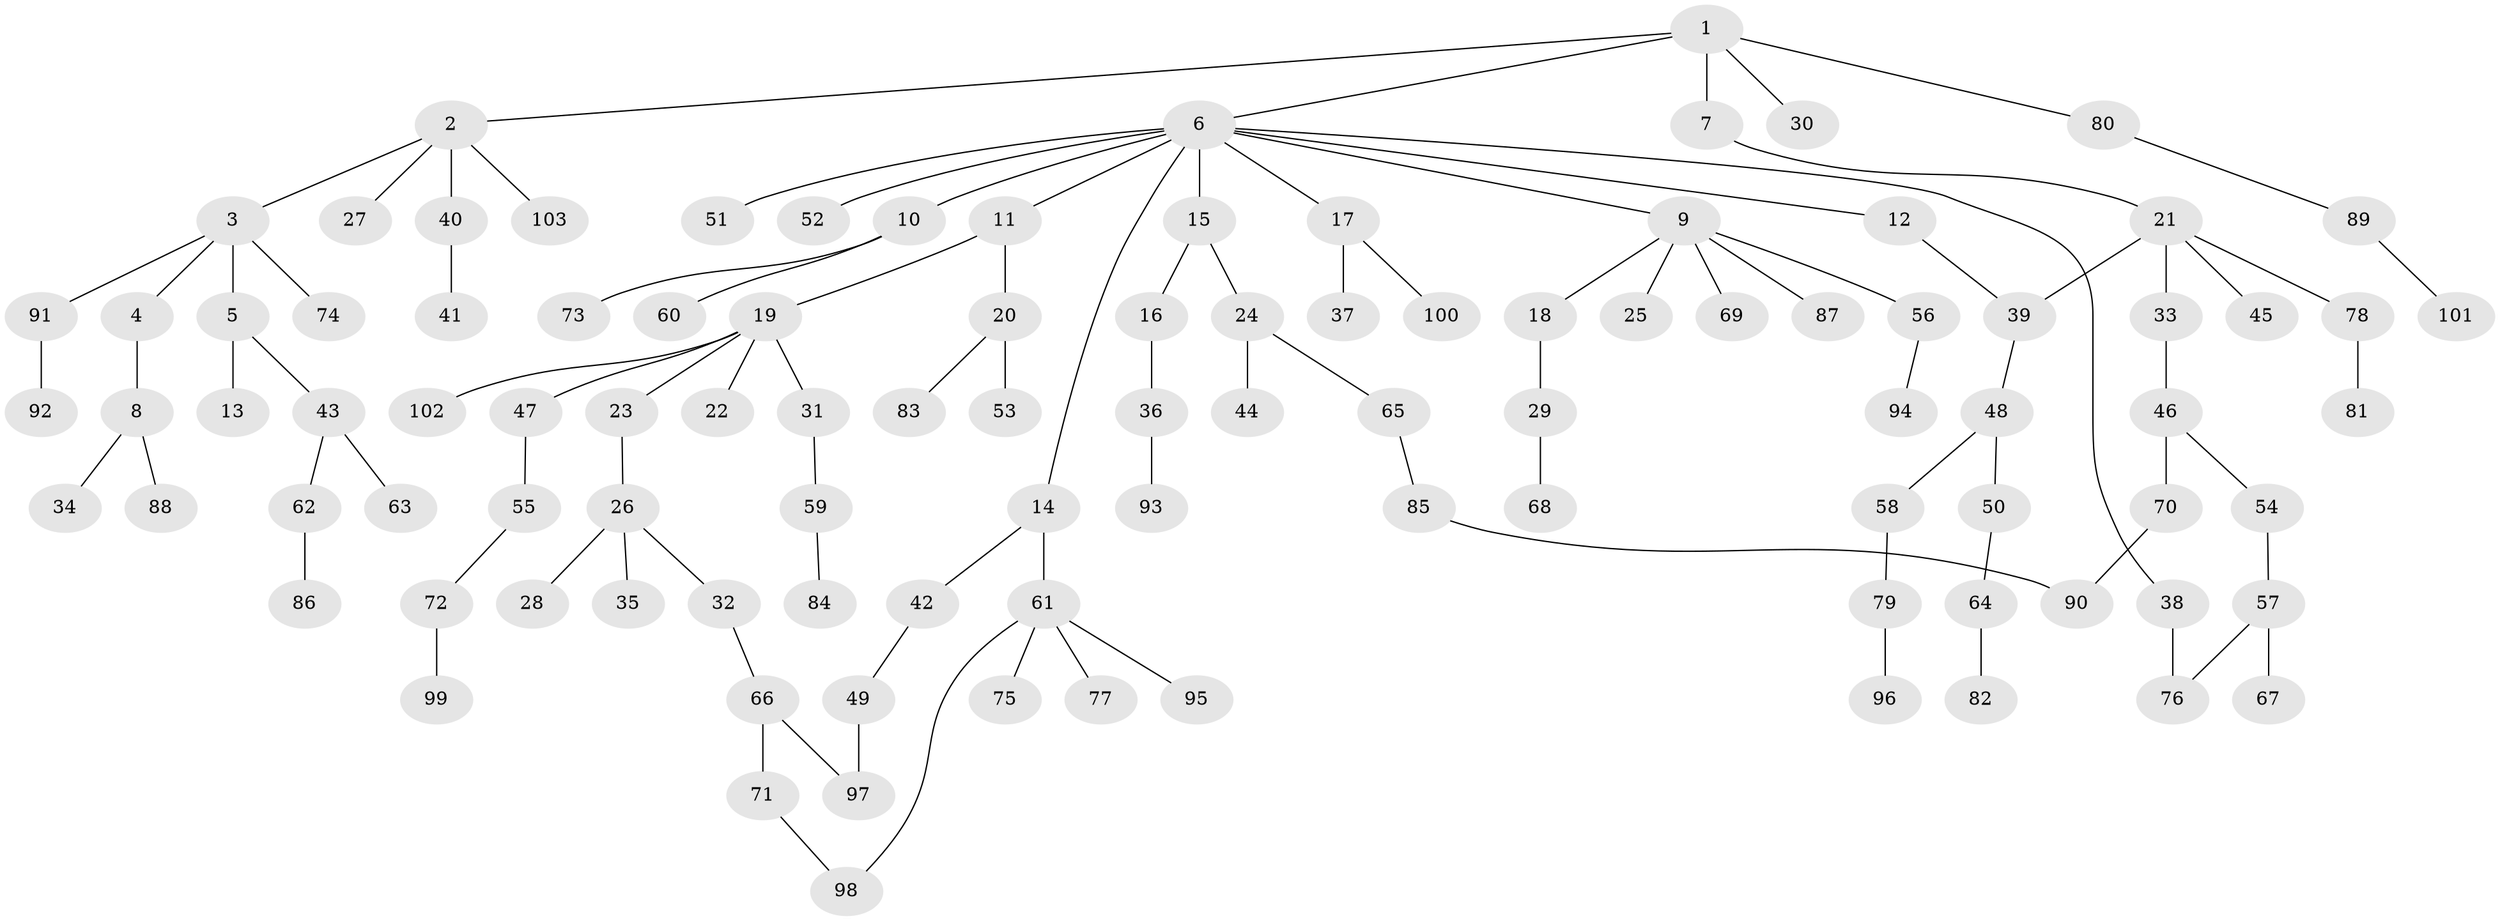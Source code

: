 // Generated by graph-tools (version 1.1) at 2025/42/03/09/25 04:42:08]
// undirected, 103 vertices, 107 edges
graph export_dot {
graph [start="1"]
  node [color=gray90,style=filled];
  1;
  2;
  3;
  4;
  5;
  6;
  7;
  8;
  9;
  10;
  11;
  12;
  13;
  14;
  15;
  16;
  17;
  18;
  19;
  20;
  21;
  22;
  23;
  24;
  25;
  26;
  27;
  28;
  29;
  30;
  31;
  32;
  33;
  34;
  35;
  36;
  37;
  38;
  39;
  40;
  41;
  42;
  43;
  44;
  45;
  46;
  47;
  48;
  49;
  50;
  51;
  52;
  53;
  54;
  55;
  56;
  57;
  58;
  59;
  60;
  61;
  62;
  63;
  64;
  65;
  66;
  67;
  68;
  69;
  70;
  71;
  72;
  73;
  74;
  75;
  76;
  77;
  78;
  79;
  80;
  81;
  82;
  83;
  84;
  85;
  86;
  87;
  88;
  89;
  90;
  91;
  92;
  93;
  94;
  95;
  96;
  97;
  98;
  99;
  100;
  101;
  102;
  103;
  1 -- 2;
  1 -- 6;
  1 -- 7;
  1 -- 30;
  1 -- 80;
  2 -- 3;
  2 -- 27;
  2 -- 40;
  2 -- 103;
  3 -- 4;
  3 -- 5;
  3 -- 74;
  3 -- 91;
  4 -- 8;
  5 -- 13;
  5 -- 43;
  6 -- 9;
  6 -- 10;
  6 -- 11;
  6 -- 12;
  6 -- 14;
  6 -- 15;
  6 -- 17;
  6 -- 38;
  6 -- 51;
  6 -- 52;
  7 -- 21;
  8 -- 34;
  8 -- 88;
  9 -- 18;
  9 -- 25;
  9 -- 56;
  9 -- 69;
  9 -- 87;
  10 -- 60;
  10 -- 73;
  11 -- 19;
  11 -- 20;
  12 -- 39;
  14 -- 42;
  14 -- 61;
  15 -- 16;
  15 -- 24;
  16 -- 36;
  17 -- 37;
  17 -- 100;
  18 -- 29;
  19 -- 22;
  19 -- 23;
  19 -- 31;
  19 -- 47;
  19 -- 102;
  20 -- 53;
  20 -- 83;
  21 -- 33;
  21 -- 45;
  21 -- 78;
  21 -- 39;
  23 -- 26;
  24 -- 44;
  24 -- 65;
  26 -- 28;
  26 -- 32;
  26 -- 35;
  29 -- 68;
  31 -- 59;
  32 -- 66;
  33 -- 46;
  36 -- 93;
  38 -- 76;
  39 -- 48;
  40 -- 41;
  42 -- 49;
  43 -- 62;
  43 -- 63;
  46 -- 54;
  46 -- 70;
  47 -- 55;
  48 -- 50;
  48 -- 58;
  49 -- 97;
  50 -- 64;
  54 -- 57;
  55 -- 72;
  56 -- 94;
  57 -- 67;
  57 -- 76;
  58 -- 79;
  59 -- 84;
  61 -- 75;
  61 -- 77;
  61 -- 95;
  61 -- 98;
  62 -- 86;
  64 -- 82;
  65 -- 85;
  66 -- 71;
  66 -- 97;
  70 -- 90;
  71 -- 98;
  72 -- 99;
  78 -- 81;
  79 -- 96;
  80 -- 89;
  85 -- 90;
  89 -- 101;
  91 -- 92;
}
